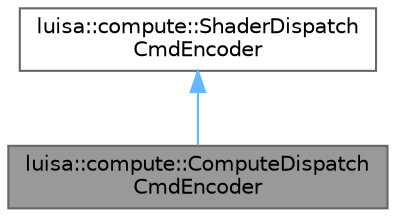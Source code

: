 digraph "luisa::compute::ComputeDispatchCmdEncoder"
{
 // LATEX_PDF_SIZE
  bgcolor="transparent";
  edge [fontname=Helvetica,fontsize=10,labelfontname=Helvetica,labelfontsize=10];
  node [fontname=Helvetica,fontsize=10,shape=box,height=0.2,width=0.4];
  Node1 [id="Node000001",label="luisa::compute::ComputeDispatch\lCmdEncoder",height=0.2,width=0.4,color="gray40", fillcolor="grey60", style="filled", fontcolor="black",tooltip=" "];
  Node2 -> Node1 [id="edge1_Node000001_Node000002",dir="back",color="steelblue1",style="solid",tooltip=" "];
  Node2 [id="Node000002",label="luisa::compute::ShaderDispatch\lCmdEncoder",height=0.2,width=0.4,color="gray40", fillcolor="white", style="filled",URL="$classluisa_1_1compute_1_1_shader_dispatch_cmd_encoder.html",tooltip=" "];
}
